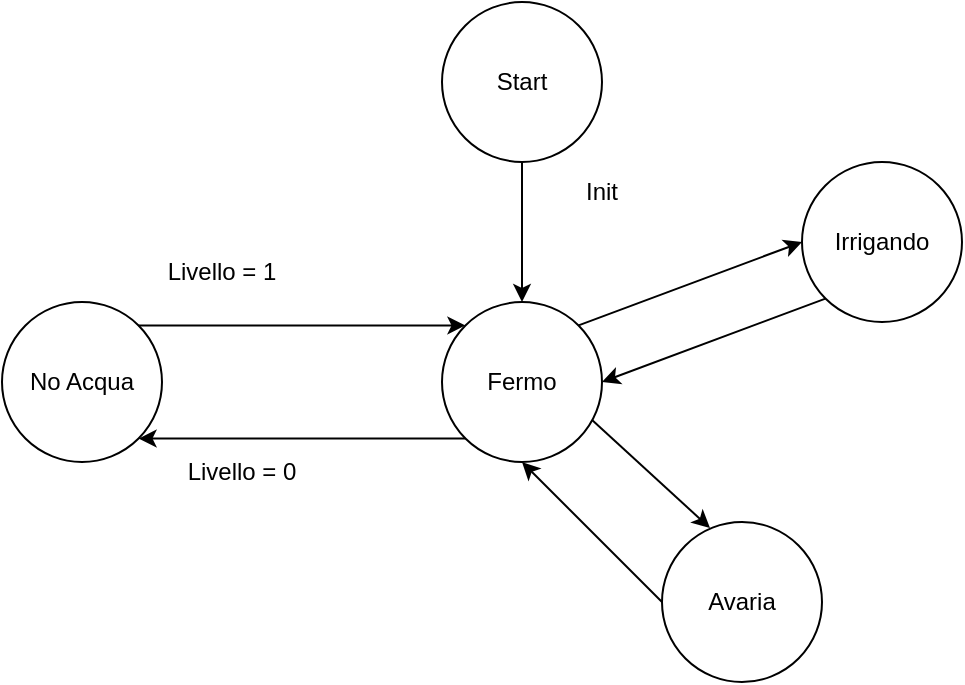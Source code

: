 <mxfile version="15.5.6" type="github"><diagram id="XkKpUvhoF4zyPbcH8R7c" name="Page-1"><mxGraphModel dx="3972" dy="1930" grid="1" gridSize="10" guides="1" tooltips="1" connect="1" arrows="1" fold="1" page="1" pageScale="1" pageWidth="850" pageHeight="1100" math="0" shadow="0"><root><mxCell id="0"/><mxCell id="1" parent="0"/><mxCell id="-1JKD6Dyi4ZO1kDsR2Ud-2" value="No Acqua" style="ellipse;whiteSpace=wrap;html=1;aspect=fixed;" vertex="1" parent="1"><mxGeometry x="-2450" y="-790" width="80" height="80" as="geometry"/></mxCell><mxCell id="-1JKD6Dyi4ZO1kDsR2Ud-3" value="Fermo" style="ellipse;whiteSpace=wrap;html=1;aspect=fixed;" vertex="1" parent="1"><mxGeometry x="-2230" y="-790" width="80" height="80" as="geometry"/></mxCell><mxCell id="-1JKD6Dyi4ZO1kDsR2Ud-4" value="Start" style="ellipse;whiteSpace=wrap;html=1;aspect=fixed;" vertex="1" parent="1"><mxGeometry x="-2230" y="-940" width="80" height="80" as="geometry"/></mxCell><mxCell id="-1JKD6Dyi4ZO1kDsR2Ud-5" value="Avaria" style="ellipse;whiteSpace=wrap;html=1;aspect=fixed;" vertex="1" parent="1"><mxGeometry x="-2120" y="-680" width="80" height="80" as="geometry"/></mxCell><mxCell id="-1JKD6Dyi4ZO1kDsR2Ud-6" value="Irrigando" style="ellipse;whiteSpace=wrap;html=1;aspect=fixed;" vertex="1" parent="1"><mxGeometry x="-2050" y="-860" width="80" height="80" as="geometry"/></mxCell><mxCell id="-1JKD6Dyi4ZO1kDsR2Ud-10" value="" style="endArrow=classic;html=1;rounded=0;exitX=1;exitY=0;exitDx=0;exitDy=0;entryX=0;entryY=0;entryDx=0;entryDy=0;" edge="1" parent="1" source="-1JKD6Dyi4ZO1kDsR2Ud-2" target="-1JKD6Dyi4ZO1kDsR2Ud-3"><mxGeometry width="50" height="50" relative="1" as="geometry"><mxPoint x="-2010" y="-700" as="sourcePoint"/><mxPoint x="-1960" y="-750" as="targetPoint"/></mxGeometry></mxCell><mxCell id="-1JKD6Dyi4ZO1kDsR2Ud-12" value="" style="endArrow=classic;html=1;rounded=0;entryX=1;entryY=1;entryDx=0;entryDy=0;exitX=0;exitY=1;exitDx=0;exitDy=0;" edge="1" parent="1" source="-1JKD6Dyi4ZO1kDsR2Ud-3" target="-1JKD6Dyi4ZO1kDsR2Ud-2"><mxGeometry width="50" height="50" relative="1" as="geometry"><mxPoint x="-2340" y="-640" as="sourcePoint"/><mxPoint x="-2290" y="-690" as="targetPoint"/></mxGeometry></mxCell><mxCell id="-1JKD6Dyi4ZO1kDsR2Ud-13" value="" style="endArrow=classic;html=1;rounded=0;entryX=0.5;entryY=0;entryDx=0;entryDy=0;exitX=0.5;exitY=1;exitDx=0;exitDy=0;" edge="1" parent="1" source="-1JKD6Dyi4ZO1kDsR2Ud-4" target="-1JKD6Dyi4ZO1kDsR2Ud-3"><mxGeometry width="50" height="50" relative="1" as="geometry"><mxPoint x="-2300" y="-870" as="sourcePoint"/><mxPoint x="-2250" y="-920" as="targetPoint"/></mxGeometry></mxCell><mxCell id="-1JKD6Dyi4ZO1kDsR2Ud-14" value="" style="endArrow=classic;html=1;rounded=0;entryX=0;entryY=0.5;entryDx=0;entryDy=0;exitX=1;exitY=0;exitDx=0;exitDy=0;" edge="1" parent="1" source="-1JKD6Dyi4ZO1kDsR2Ud-3" target="-1JKD6Dyi4ZO1kDsR2Ud-6"><mxGeometry width="50" height="50" relative="1" as="geometry"><mxPoint x="-2180" y="-850" as="sourcePoint"/><mxPoint x="-2180" y="-780" as="targetPoint"/></mxGeometry></mxCell><mxCell id="-1JKD6Dyi4ZO1kDsR2Ud-15" value="" style="endArrow=classic;html=1;rounded=0;exitX=0;exitY=1;exitDx=0;exitDy=0;entryX=1;entryY=0.5;entryDx=0;entryDy=0;" edge="1" parent="1" source="-1JKD6Dyi4ZO1kDsR2Ud-6" target="-1JKD6Dyi4ZO1kDsR2Ud-3"><mxGeometry width="50" height="50" relative="1" as="geometry"><mxPoint x="-2120" y="-630" as="sourcePoint"/><mxPoint x="-2070" y="-680" as="targetPoint"/></mxGeometry></mxCell><mxCell id="-1JKD6Dyi4ZO1kDsR2Ud-16" value="" style="endArrow=classic;html=1;rounded=0;exitX=0.938;exitY=0.738;exitDx=0;exitDy=0;exitPerimeter=0;entryX=0.3;entryY=0.038;entryDx=0;entryDy=0;entryPerimeter=0;" edge="1" parent="1" source="-1JKD6Dyi4ZO1kDsR2Ud-3" target="-1JKD6Dyi4ZO1kDsR2Ud-5"><mxGeometry width="50" height="50" relative="1" as="geometry"><mxPoint x="-2140" y="-620" as="sourcePoint"/><mxPoint x="-2090" y="-670" as="targetPoint"/></mxGeometry></mxCell><mxCell id="-1JKD6Dyi4ZO1kDsR2Ud-17" value="" style="endArrow=classic;html=1;rounded=0;exitX=0;exitY=0.5;exitDx=0;exitDy=0;entryX=0.5;entryY=1;entryDx=0;entryDy=0;" edge="1" parent="1" source="-1JKD6Dyi4ZO1kDsR2Ud-5" target="-1JKD6Dyi4ZO1kDsR2Ud-3"><mxGeometry width="50" height="50" relative="1" as="geometry"><mxPoint x="-2220" y="-590" as="sourcePoint"/><mxPoint x="-2170" y="-640" as="targetPoint"/></mxGeometry></mxCell><mxCell id="-1JKD6Dyi4ZO1kDsR2Ud-18" value="Init" style="text;html=1;strokeColor=none;fillColor=none;align=center;verticalAlign=middle;whiteSpace=wrap;rounded=0;" vertex="1" parent="1"><mxGeometry x="-2180" y="-860" width="60" height="30" as="geometry"/></mxCell><mxCell id="-1JKD6Dyi4ZO1kDsR2Ud-19" value="Livello = 0" style="text;html=1;strokeColor=none;fillColor=none;align=center;verticalAlign=middle;whiteSpace=wrap;rounded=0;" vertex="1" parent="1"><mxGeometry x="-2360" y="-720" width="60" height="30" as="geometry"/></mxCell><mxCell id="-1JKD6Dyi4ZO1kDsR2Ud-20" value="Livello = 1" style="text;html=1;strokeColor=none;fillColor=none;align=center;verticalAlign=middle;whiteSpace=wrap;rounded=0;" vertex="1" parent="1"><mxGeometry x="-2370" y="-820" width="60" height="30" as="geometry"/></mxCell></root></mxGraphModel></diagram></mxfile>